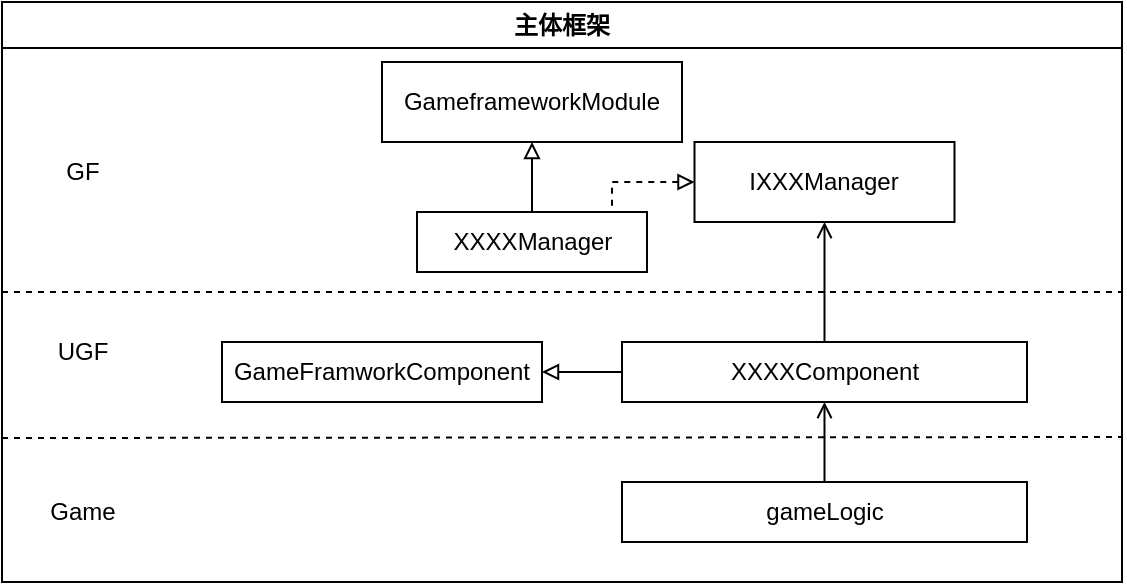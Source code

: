 <mxfile version="20.6.0" type="github">
  <diagram id="69LntcVvWPhwgmSdEE9A" name="第 1 页">
    <mxGraphModel dx="2012" dy="635" grid="1" gridSize="10" guides="1" tooltips="1" connect="1" arrows="1" fold="1" page="1" pageScale="1" pageWidth="827" pageHeight="1169" math="0" shadow="0">
      <root>
        <mxCell id="0" />
        <mxCell id="1" parent="0" />
        <mxCell id="Kptk5ZESBO0P8IF-n3Ws-13" value="主体框架" style="swimlane;whiteSpace=wrap;html=1;" vertex="1" parent="1">
          <mxGeometry x="-140" y="590" width="560" height="290" as="geometry">
            <mxRectangle x="-140" y="590" width="90" height="30" as="alternateBounds" />
          </mxGeometry>
        </mxCell>
        <mxCell id="Kptk5ZESBO0P8IF-n3Ws-1" value="GameframeworkModule" style="rounded=0;whiteSpace=wrap;html=1;" vertex="1" parent="Kptk5ZESBO0P8IF-n3Ws-13">
          <mxGeometry x="190" y="30" width="150" height="40" as="geometry" />
        </mxCell>
        <mxCell id="Kptk5ZESBO0P8IF-n3Ws-2" value="XXXXManager" style="whiteSpace=wrap;html=1;rounded=0;" vertex="1" parent="Kptk5ZESBO0P8IF-n3Ws-13">
          <mxGeometry x="207.5" y="105" width="115" height="30" as="geometry" />
        </mxCell>
        <mxCell id="Kptk5ZESBO0P8IF-n3Ws-3" value="" style="edgeStyle=orthogonalEdgeStyle;rounded=0;orthogonalLoop=1;jettySize=auto;html=1;endArrow=block;endFill=0;" edge="1" parent="Kptk5ZESBO0P8IF-n3Ws-13" source="Kptk5ZESBO0P8IF-n3Ws-2" target="Kptk5ZESBO0P8IF-n3Ws-1">
          <mxGeometry relative="1" as="geometry" />
        </mxCell>
        <mxCell id="Kptk5ZESBO0P8IF-n3Ws-9" value="gameLogic" style="whiteSpace=wrap;html=1;rounded=0;" vertex="1" parent="Kptk5ZESBO0P8IF-n3Ws-13">
          <mxGeometry x="310" y="240" width="202.5" height="30" as="geometry" />
        </mxCell>
        <mxCell id="Kptk5ZESBO0P8IF-n3Ws-14" value="" style="html=1;rounded=0;startArrow=none;startFill=0;endArrow=none;endFill=0;dashed=1;entryX=1;entryY=0.5;entryDx=0;entryDy=0;" edge="1" parent="Kptk5ZESBO0P8IF-n3Ws-13" target="Kptk5ZESBO0P8IF-n3Ws-13">
          <mxGeometry width="100" relative="1" as="geometry">
            <mxPoint y="145" as="sourcePoint" />
            <mxPoint x="510" y="150" as="targetPoint" />
          </mxGeometry>
        </mxCell>
        <mxCell id="Kptk5ZESBO0P8IF-n3Ws-15" value="" style="html=1;rounded=0;startArrow=none;startFill=0;endArrow=none;endFill=0;dashed=1;entryX=1;entryY=0.75;entryDx=0;entryDy=0;" edge="1" parent="Kptk5ZESBO0P8IF-n3Ws-13" target="Kptk5ZESBO0P8IF-n3Ws-13">
          <mxGeometry width="100" relative="1" as="geometry">
            <mxPoint y="218" as="sourcePoint" />
            <mxPoint x="510" y="220" as="targetPoint" />
          </mxGeometry>
        </mxCell>
        <mxCell id="Kptk5ZESBO0P8IF-n3Ws-16" value="GF" style="text;html=1;align=center;verticalAlign=middle;resizable=0;points=[];autosize=1;strokeColor=none;fillColor=none;" vertex="1" parent="Kptk5ZESBO0P8IF-n3Ws-13">
          <mxGeometry x="20" y="70" width="40" height="30" as="geometry" />
        </mxCell>
        <mxCell id="Kptk5ZESBO0P8IF-n3Ws-17" value="UGF" style="text;html=1;align=center;verticalAlign=middle;resizable=0;points=[];autosize=1;strokeColor=none;fillColor=none;" vertex="1" parent="Kptk5ZESBO0P8IF-n3Ws-13">
          <mxGeometry x="15" y="160" width="50" height="30" as="geometry" />
        </mxCell>
        <mxCell id="Kptk5ZESBO0P8IF-n3Ws-4" value="XXXXComponent" style="whiteSpace=wrap;html=1;rounded=0;" vertex="1" parent="Kptk5ZESBO0P8IF-n3Ws-13">
          <mxGeometry x="310" y="170" width="202.5" height="30" as="geometry" />
        </mxCell>
        <mxCell id="Kptk5ZESBO0P8IF-n3Ws-5" value="" style="edgeStyle=orthogonalEdgeStyle;rounded=0;orthogonalLoop=1;jettySize=auto;html=1;endArrow=open;endFill=0;entryX=0.5;entryY=1;entryDx=0;entryDy=0;" edge="1" parent="Kptk5ZESBO0P8IF-n3Ws-13" source="Kptk5ZESBO0P8IF-n3Ws-4" target="Kptk5ZESBO0P8IF-n3Ws-31">
          <mxGeometry relative="1" as="geometry" />
        </mxCell>
        <mxCell id="Kptk5ZESBO0P8IF-n3Ws-10" value="" style="edgeStyle=orthogonalEdgeStyle;rounded=0;orthogonalLoop=1;jettySize=auto;html=1;startArrow=open;startFill=0;endArrow=none;endFill=0;" edge="1" parent="Kptk5ZESBO0P8IF-n3Ws-13" source="Kptk5ZESBO0P8IF-n3Ws-4" target="Kptk5ZESBO0P8IF-n3Ws-9">
          <mxGeometry relative="1" as="geometry" />
        </mxCell>
        <mxCell id="Kptk5ZESBO0P8IF-n3Ws-7" value="GameFramworkComponent" style="whiteSpace=wrap;html=1;rounded=0;" vertex="1" parent="Kptk5ZESBO0P8IF-n3Ws-13">
          <mxGeometry x="110" y="170" width="160" height="30" as="geometry" />
        </mxCell>
        <mxCell id="Kptk5ZESBO0P8IF-n3Ws-8" style="edgeStyle=orthogonalEdgeStyle;rounded=0;orthogonalLoop=1;jettySize=auto;html=1;endArrow=none;endFill=0;startArrow=block;startFill=0;" edge="1" parent="Kptk5ZESBO0P8IF-n3Ws-13" source="Kptk5ZESBO0P8IF-n3Ws-7" target="Kptk5ZESBO0P8IF-n3Ws-4">
          <mxGeometry relative="1" as="geometry" />
        </mxCell>
        <mxCell id="Kptk5ZESBO0P8IF-n3Ws-18" value="Game" style="text;html=1;align=center;verticalAlign=middle;resizable=0;points=[];autosize=1;strokeColor=none;fillColor=none;" vertex="1" parent="Kptk5ZESBO0P8IF-n3Ws-13">
          <mxGeometry x="10" y="240" width="60" height="30" as="geometry" />
        </mxCell>
        <mxCell id="Kptk5ZESBO0P8IF-n3Ws-32" style="edgeStyle=orthogonalEdgeStyle;rounded=0;orthogonalLoop=1;jettySize=auto;html=1;dashed=1;startArrow=block;startFill=0;endArrow=none;endFill=0;" edge="1" parent="Kptk5ZESBO0P8IF-n3Ws-13" source="Kptk5ZESBO0P8IF-n3Ws-31" target="Kptk5ZESBO0P8IF-n3Ws-2">
          <mxGeometry relative="1" as="geometry">
            <Array as="points">
              <mxPoint x="465" y="90" />
              <mxPoint x="305" y="90" />
            </Array>
          </mxGeometry>
        </mxCell>
        <mxCell id="Kptk5ZESBO0P8IF-n3Ws-31" value="IXXXManager" style="rounded=0;whiteSpace=wrap;html=1;" vertex="1" parent="Kptk5ZESBO0P8IF-n3Ws-13">
          <mxGeometry x="346.25" y="70" width="130" height="40" as="geometry" />
        </mxCell>
      </root>
    </mxGraphModel>
  </diagram>
</mxfile>
